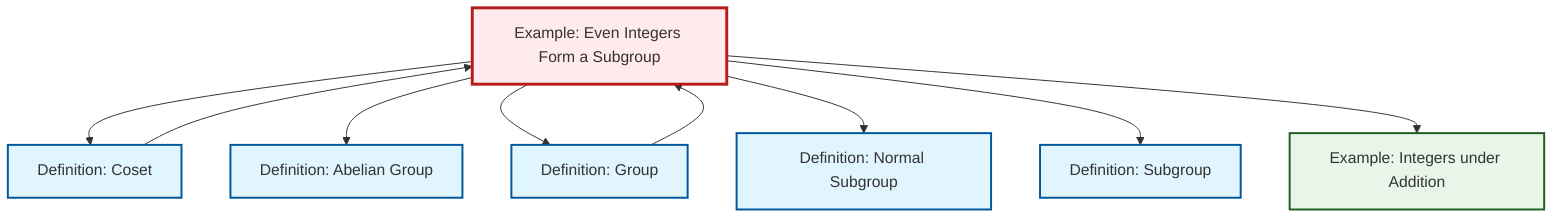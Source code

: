 graph TD
    classDef definition fill:#e1f5fe,stroke:#01579b,stroke-width:2px
    classDef theorem fill:#f3e5f5,stroke:#4a148c,stroke-width:2px
    classDef axiom fill:#fff3e0,stroke:#e65100,stroke-width:2px
    classDef example fill:#e8f5e9,stroke:#1b5e20,stroke-width:2px
    classDef current fill:#ffebee,stroke:#b71c1c,stroke-width:3px
    ex-even-integers-subgroup["Example: Even Integers Form a Subgroup"]:::example
    ex-integers-addition["Example: Integers under Addition"]:::example
    def-group["Definition: Group"]:::definition
    def-subgroup["Definition: Subgroup"]:::definition
    def-abelian-group["Definition: Abelian Group"]:::definition
    def-normal-subgroup["Definition: Normal Subgroup"]:::definition
    def-coset["Definition: Coset"]:::definition
    ex-even-integers-subgroup --> def-coset
    ex-even-integers-subgroup --> def-abelian-group
    ex-even-integers-subgroup --> def-group
    def-coset --> ex-even-integers-subgroup
    def-group --> ex-even-integers-subgroup
    ex-even-integers-subgroup --> def-normal-subgroup
    ex-even-integers-subgroup --> def-subgroup
    ex-even-integers-subgroup --> ex-integers-addition
    class ex-even-integers-subgroup current